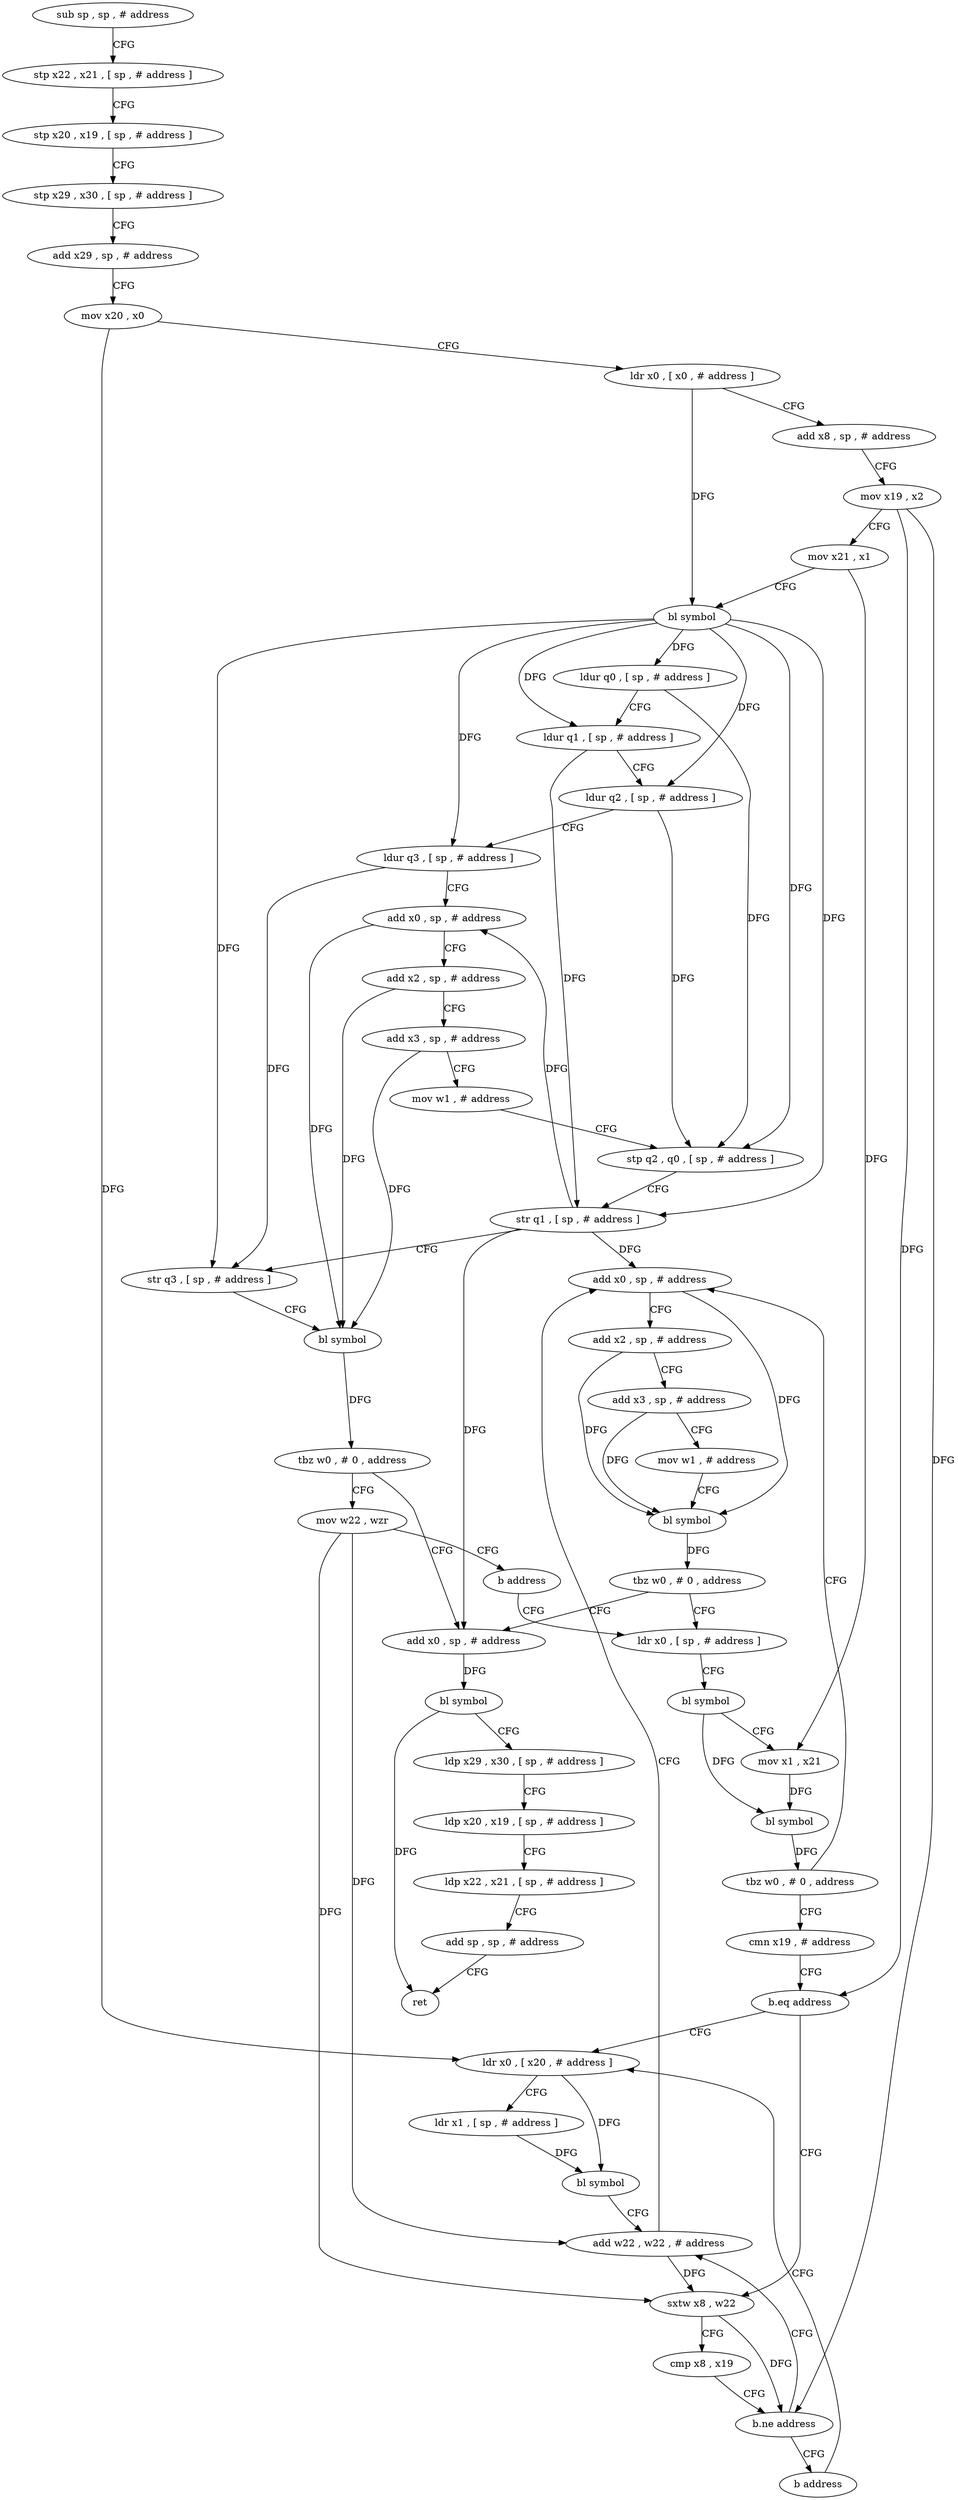 digraph "func" {
"77992" [label = "sub sp , sp , # address" ]
"77996" [label = "stp x22 , x21 , [ sp , # address ]" ]
"78000" [label = "stp x20 , x19 , [ sp , # address ]" ]
"78004" [label = "stp x29 , x30 , [ sp , # address ]" ]
"78008" [label = "add x29 , sp , # address" ]
"78012" [label = "mov x20 , x0" ]
"78016" [label = "ldr x0 , [ x0 , # address ]" ]
"78020" [label = "add x8 , sp , # address" ]
"78024" [label = "mov x19 , x2" ]
"78028" [label = "mov x21 , x1" ]
"78032" [label = "bl symbol" ]
"78036" [label = "ldur q0 , [ sp , # address ]" ]
"78040" [label = "ldur q1 , [ sp , # address ]" ]
"78044" [label = "ldur q2 , [ sp , # address ]" ]
"78048" [label = "ldur q3 , [ sp , # address ]" ]
"78052" [label = "add x0 , sp , # address" ]
"78056" [label = "add x2 , sp , # address" ]
"78060" [label = "add x3 , sp , # address" ]
"78064" [label = "mov w1 , # address" ]
"78068" [label = "stp q2 , q0 , [ sp , # address ]" ]
"78072" [label = "str q1 , [ sp , # address ]" ]
"78076" [label = "str q3 , [ sp , # address ]" ]
"78080" [label = "bl symbol" ]
"78084" [label = "tbz w0 , # 0 , address" ]
"78180" [label = "add x0 , sp , # address" ]
"78088" [label = "mov w22 , wzr" ]
"78184" [label = "bl symbol" ]
"78188" [label = "ldp x29 , x30 , [ sp , # address ]" ]
"78192" [label = "ldp x20 , x19 , [ sp , # address ]" ]
"78196" [label = "ldp x22 , x21 , [ sp , # address ]" ]
"78200" [label = "add sp , sp , # address" ]
"78204" [label = "ret" ]
"78092" [label = "b address" ]
"78136" [label = "ldr x0 , [ sp , # address ]" ]
"78140" [label = "bl symbol" ]
"78144" [label = "mov x1 , x21" ]
"78148" [label = "bl symbol" ]
"78152" [label = "tbz w0 , # 0 , address" ]
"78112" [label = "add x0 , sp , # address" ]
"78156" [label = "cmn x19 , # address" ]
"78116" [label = "add x2 , sp , # address" ]
"78120" [label = "add x3 , sp , # address" ]
"78124" [label = "mov w1 , # address" ]
"78128" [label = "bl symbol" ]
"78132" [label = "tbz w0 , # 0 , address" ]
"78160" [label = "b.eq address" ]
"78096" [label = "ldr x0 , [ x20 , # address ]" ]
"78164" [label = "sxtw x8 , w22" ]
"78100" [label = "ldr x1 , [ sp , # address ]" ]
"78104" [label = "bl symbol" ]
"78108" [label = "add w22 , w22 , # address" ]
"78168" [label = "cmp x8 , x19" ]
"78172" [label = "b.ne address" ]
"78176" [label = "b address" ]
"77992" -> "77996" [ label = "CFG" ]
"77996" -> "78000" [ label = "CFG" ]
"78000" -> "78004" [ label = "CFG" ]
"78004" -> "78008" [ label = "CFG" ]
"78008" -> "78012" [ label = "CFG" ]
"78012" -> "78016" [ label = "CFG" ]
"78012" -> "78096" [ label = "DFG" ]
"78016" -> "78020" [ label = "CFG" ]
"78016" -> "78032" [ label = "DFG" ]
"78020" -> "78024" [ label = "CFG" ]
"78024" -> "78028" [ label = "CFG" ]
"78024" -> "78160" [ label = "DFG" ]
"78024" -> "78172" [ label = "DFG" ]
"78028" -> "78032" [ label = "CFG" ]
"78028" -> "78144" [ label = "DFG" ]
"78032" -> "78036" [ label = "DFG" ]
"78032" -> "78068" [ label = "DFG" ]
"78032" -> "78040" [ label = "DFG" ]
"78032" -> "78072" [ label = "DFG" ]
"78032" -> "78044" [ label = "DFG" ]
"78032" -> "78048" [ label = "DFG" ]
"78032" -> "78076" [ label = "DFG" ]
"78036" -> "78040" [ label = "CFG" ]
"78036" -> "78068" [ label = "DFG" ]
"78040" -> "78044" [ label = "CFG" ]
"78040" -> "78072" [ label = "DFG" ]
"78044" -> "78048" [ label = "CFG" ]
"78044" -> "78068" [ label = "DFG" ]
"78048" -> "78052" [ label = "CFG" ]
"78048" -> "78076" [ label = "DFG" ]
"78052" -> "78056" [ label = "CFG" ]
"78052" -> "78080" [ label = "DFG" ]
"78056" -> "78060" [ label = "CFG" ]
"78056" -> "78080" [ label = "DFG" ]
"78060" -> "78064" [ label = "CFG" ]
"78060" -> "78080" [ label = "DFG" ]
"78064" -> "78068" [ label = "CFG" ]
"78068" -> "78072" [ label = "CFG" ]
"78072" -> "78076" [ label = "CFG" ]
"78072" -> "78052" [ label = "DFG" ]
"78072" -> "78180" [ label = "DFG" ]
"78072" -> "78112" [ label = "DFG" ]
"78076" -> "78080" [ label = "CFG" ]
"78080" -> "78084" [ label = "DFG" ]
"78084" -> "78180" [ label = "CFG" ]
"78084" -> "78088" [ label = "CFG" ]
"78180" -> "78184" [ label = "DFG" ]
"78088" -> "78092" [ label = "CFG" ]
"78088" -> "78164" [ label = "DFG" ]
"78088" -> "78108" [ label = "DFG" ]
"78184" -> "78188" [ label = "CFG" ]
"78184" -> "78204" [ label = "DFG" ]
"78188" -> "78192" [ label = "CFG" ]
"78192" -> "78196" [ label = "CFG" ]
"78196" -> "78200" [ label = "CFG" ]
"78200" -> "78204" [ label = "CFG" ]
"78092" -> "78136" [ label = "CFG" ]
"78136" -> "78140" [ label = "CFG" ]
"78140" -> "78144" [ label = "CFG" ]
"78140" -> "78148" [ label = "DFG" ]
"78144" -> "78148" [ label = "DFG" ]
"78148" -> "78152" [ label = "DFG" ]
"78152" -> "78112" [ label = "CFG" ]
"78152" -> "78156" [ label = "CFG" ]
"78112" -> "78116" [ label = "CFG" ]
"78112" -> "78128" [ label = "DFG" ]
"78156" -> "78160" [ label = "CFG" ]
"78116" -> "78120" [ label = "CFG" ]
"78116" -> "78128" [ label = "DFG" ]
"78120" -> "78124" [ label = "CFG" ]
"78120" -> "78128" [ label = "DFG" ]
"78124" -> "78128" [ label = "CFG" ]
"78128" -> "78132" [ label = "DFG" ]
"78132" -> "78180" [ label = "CFG" ]
"78132" -> "78136" [ label = "CFG" ]
"78160" -> "78096" [ label = "CFG" ]
"78160" -> "78164" [ label = "CFG" ]
"78096" -> "78100" [ label = "CFG" ]
"78096" -> "78104" [ label = "DFG" ]
"78164" -> "78168" [ label = "CFG" ]
"78164" -> "78172" [ label = "DFG" ]
"78100" -> "78104" [ label = "DFG" ]
"78104" -> "78108" [ label = "CFG" ]
"78108" -> "78112" [ label = "CFG" ]
"78108" -> "78164" [ label = "DFG" ]
"78168" -> "78172" [ label = "CFG" ]
"78172" -> "78108" [ label = "CFG" ]
"78172" -> "78176" [ label = "CFG" ]
"78176" -> "78096" [ label = "CFG" ]
}
